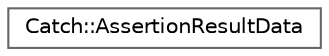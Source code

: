 digraph "Graphical Class Hierarchy"
{
 // LATEX_PDF_SIZE
  bgcolor="transparent";
  edge [fontname=Helvetica,fontsize=10,labelfontname=Helvetica,labelfontsize=10];
  node [fontname=Helvetica,fontsize=10,shape=box,height=0.2,width=0.4];
  rankdir="LR";
  Node0 [id="Node000000",label="Catch::AssertionResultData",height=0.2,width=0.4,color="grey40", fillcolor="white", style="filled",URL="$structCatch_1_1AssertionResultData.html",tooltip=" "];
}
